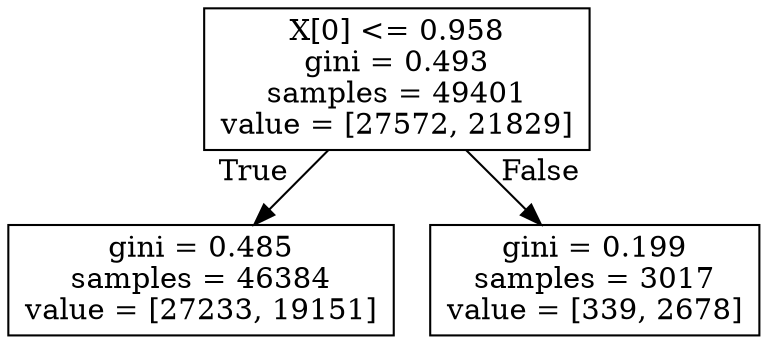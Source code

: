 digraph Tree {
node [shape=box] ;
0 [label="X[0] <= 0.958\ngini = 0.493\nsamples = 49401\nvalue = [27572, 21829]"] ;
1 [label="gini = 0.485\nsamples = 46384\nvalue = [27233, 19151]"] ;
0 -> 1 [labeldistance=2.5, labelangle=45, headlabel="True"] ;
2 [label="gini = 0.199\nsamples = 3017\nvalue = [339, 2678]"] ;
0 -> 2 [labeldistance=2.5, labelangle=-45, headlabel="False"] ;
}